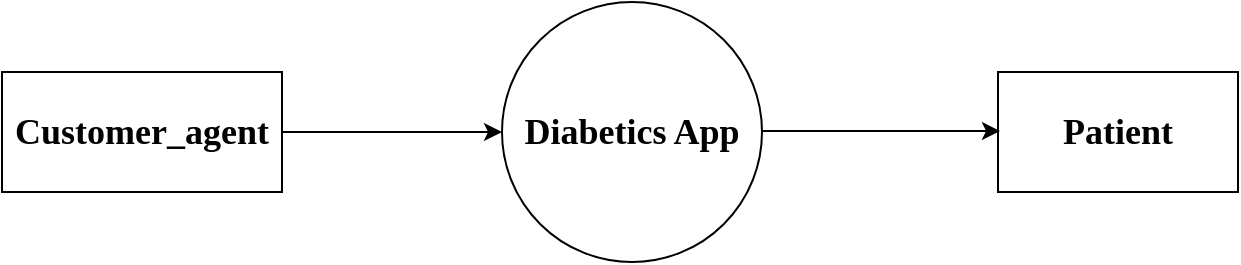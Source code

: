 <mxfile version="20.6.2" type="device"><diagram id="vWZDK4r_gaF4QmVimzP-" name="Page-1"><mxGraphModel dx="1024" dy="612" grid="1" gridSize="10" guides="1" tooltips="1" connect="1" arrows="1" fold="1" page="1" pageScale="1" pageWidth="850" pageHeight="1100" math="0" shadow="0"><root><mxCell id="0"/><mxCell id="1" parent="0"/><mxCell id="Q1ZNNPhDV48XQaVS86qt-1" value="&lt;font style=&quot;font-size: 18px;&quot; face=&quot;Times New Roman&quot;&gt;&lt;b&gt;Customer_agent&lt;/b&gt;&lt;/font&gt;" style="rounded=0;whiteSpace=wrap;html=1;" parent="1" vertex="1"><mxGeometry x="70" y="210" width="140" height="60" as="geometry"/></mxCell><mxCell id="Q1ZNNPhDV48XQaVS86qt-2" value="&lt;font face=&quot;Times New Roman&quot; style=&quot;font-size: 18px;&quot;&gt;&lt;b&gt;Patient&lt;/b&gt;&lt;/font&gt;" style="rounded=0;whiteSpace=wrap;html=1;" parent="1" vertex="1"><mxGeometry x="568" y="210" width="120" height="60" as="geometry"/></mxCell><mxCell id="Q1ZNNPhDV48XQaVS86qt-5" value="" style="endArrow=classic;html=1;rounded=0;exitX=1;exitY=0.5;exitDx=0;exitDy=0;" parent="1" edge="1"><mxGeometry width="50" height="50" relative="1" as="geometry"><mxPoint x="449" y="239.5" as="sourcePoint"/><mxPoint x="569" y="239.5" as="targetPoint"/></mxGeometry></mxCell><mxCell id="Q1ZNNPhDV48XQaVS86qt-7" value="" style="endArrow=classic;html=1;rounded=0;exitX=1;exitY=0.5;exitDx=0;exitDy=0;entryX=0;entryY=0.5;entryDx=0;entryDy=0;" parent="1" source="Q1ZNNPhDV48XQaVS86qt-1" target="Q1ZNNPhDV48XQaVS86qt-8" edge="1"><mxGeometry width="50" height="50" relative="1" as="geometry"><mxPoint x="440" y="300" as="sourcePoint"/><mxPoint x="310" y="290" as="targetPoint"/></mxGeometry></mxCell><mxCell id="Q1ZNNPhDV48XQaVS86qt-8" value="&lt;font style=&quot;font-size: 18px;&quot; face=&quot;Times New Roman&quot;&gt;&lt;b style=&quot;&quot;&gt;Diabetics App&lt;/b&gt;&lt;/font&gt;" style="ellipse;whiteSpace=wrap;html=1;aspect=fixed;" parent="1" vertex="1"><mxGeometry x="320" y="175" width="130" height="130" as="geometry"/></mxCell></root></mxGraphModel></diagram></mxfile>